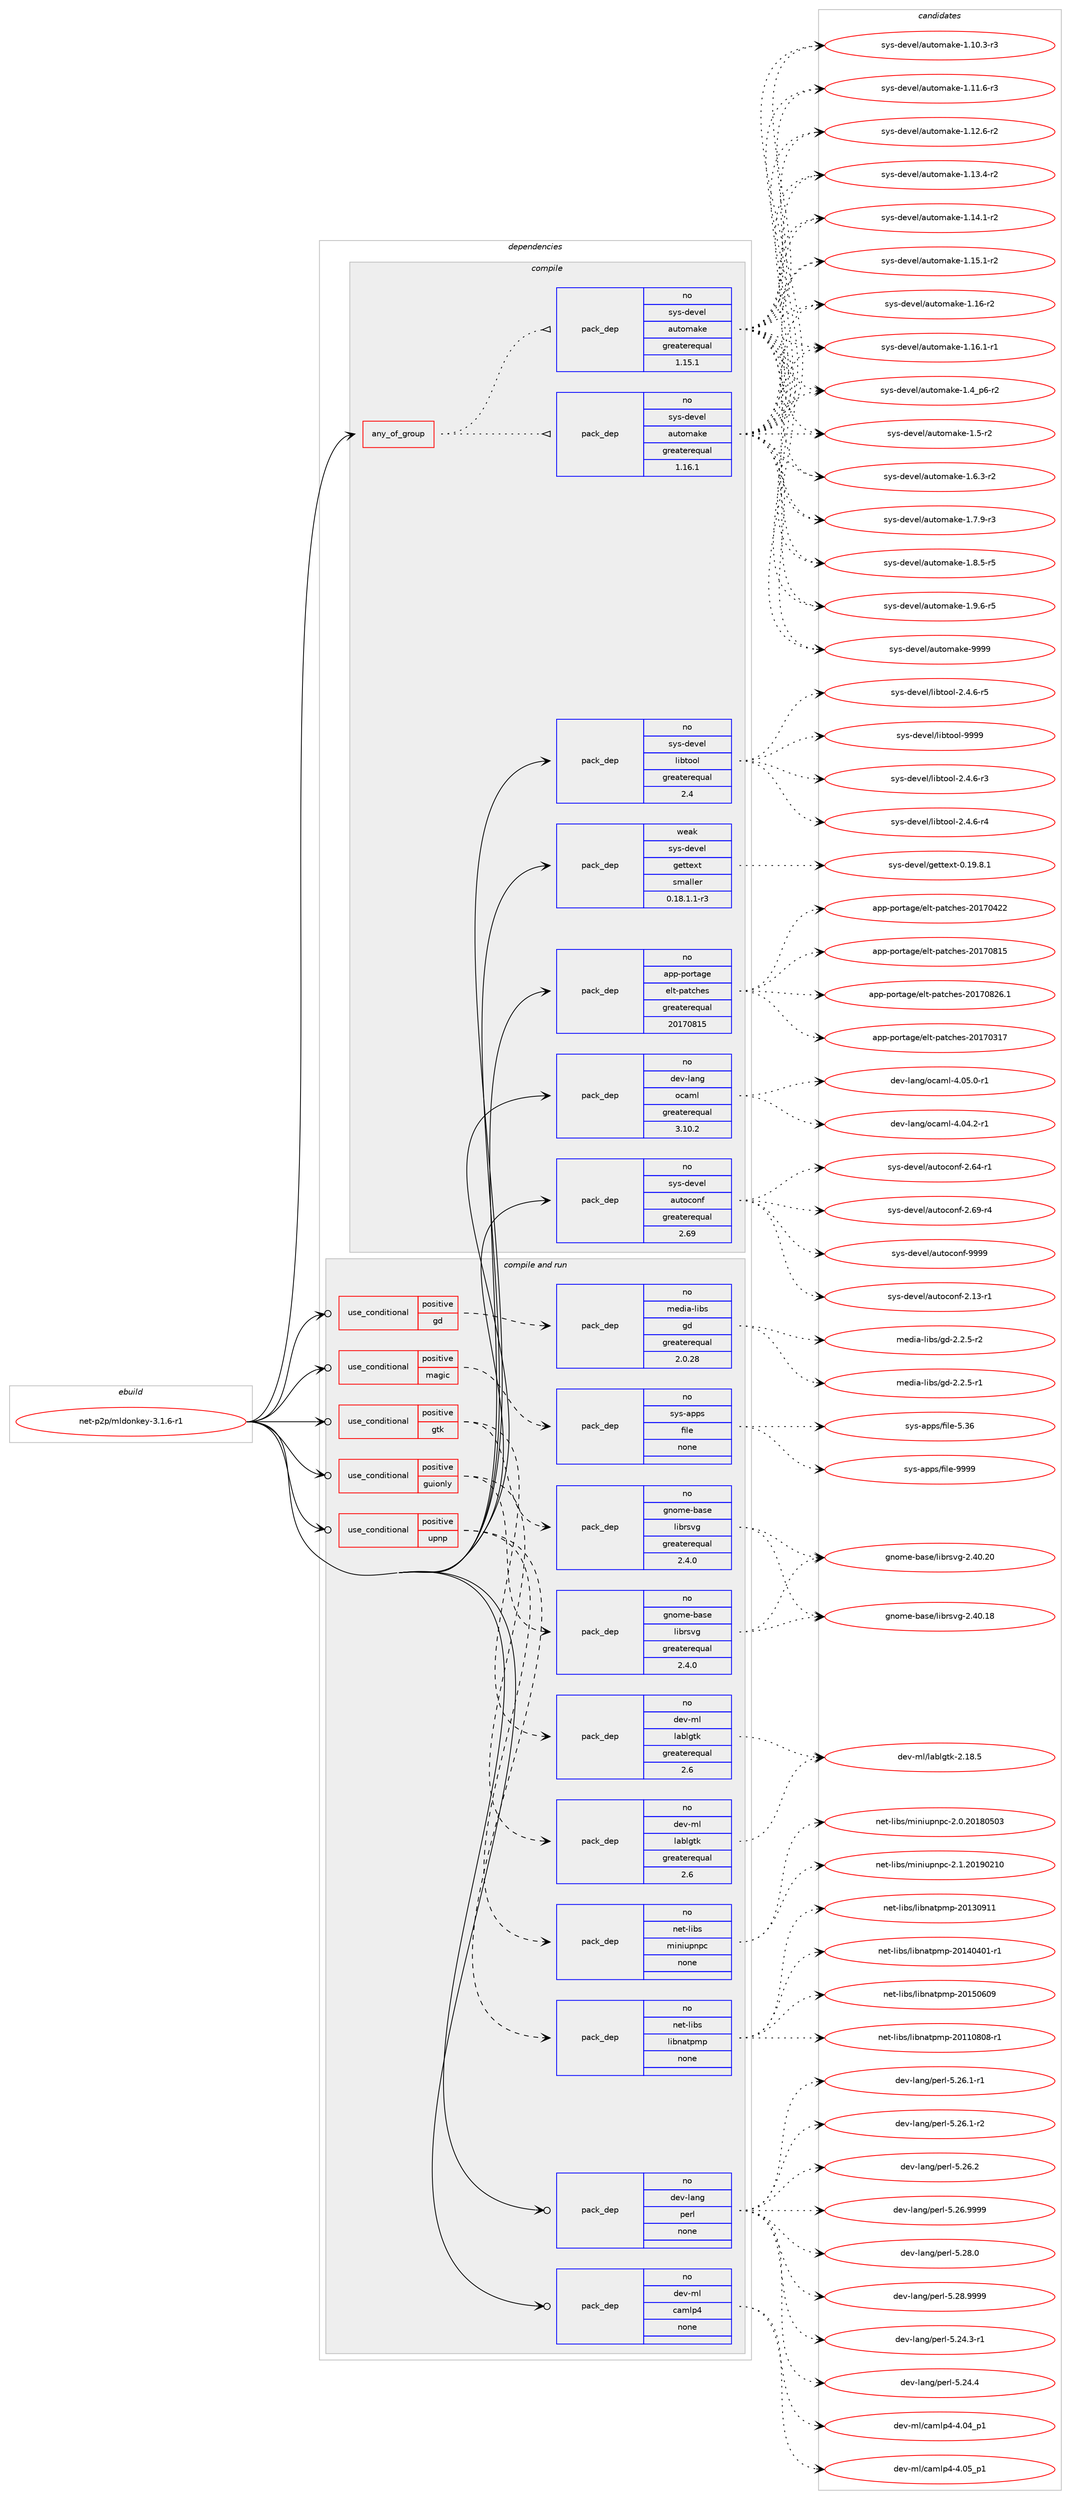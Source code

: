 digraph prolog {

# *************
# Graph options
# *************

newrank=true;
concentrate=true;
compound=true;
graph [rankdir=LR,fontname=Helvetica,fontsize=10,ranksep=1.5];#, ranksep=2.5, nodesep=0.2];
edge  [arrowhead=vee];
node  [fontname=Helvetica,fontsize=10];

# **********
# The ebuild
# **********

subgraph cluster_leftcol {
color=gray;
rank=same;
label=<<i>ebuild</i>>;
id [label="net-p2p/mldonkey-3.1.6-r1", color=red, width=4, href="../net-p2p/mldonkey-3.1.6-r1.svg"];
}

# ****************
# The dependencies
# ****************

subgraph cluster_midcol {
color=gray;
label=<<i>dependencies</i>>;
subgraph cluster_compile {
fillcolor="#eeeeee";
style=filled;
label=<<i>compile</i>>;
subgraph any26553 {
dependency1675803 [label=<<TABLE BORDER="0" CELLBORDER="1" CELLSPACING="0" CELLPADDING="4"><TR><TD CELLPADDING="10">any_of_group</TD></TR></TABLE>>, shape=none, color=red];subgraph pack1198360 {
dependency1675804 [label=<<TABLE BORDER="0" CELLBORDER="1" CELLSPACING="0" CELLPADDING="4" WIDTH="220"><TR><TD ROWSPAN="6" CELLPADDING="30">pack_dep</TD></TR><TR><TD WIDTH="110">no</TD></TR><TR><TD>sys-devel</TD></TR><TR><TD>automake</TD></TR><TR><TD>greaterequal</TD></TR><TR><TD>1.16.1</TD></TR></TABLE>>, shape=none, color=blue];
}
dependency1675803:e -> dependency1675804:w [weight=20,style="dotted",arrowhead="oinv"];
subgraph pack1198361 {
dependency1675805 [label=<<TABLE BORDER="0" CELLBORDER="1" CELLSPACING="0" CELLPADDING="4" WIDTH="220"><TR><TD ROWSPAN="6" CELLPADDING="30">pack_dep</TD></TR><TR><TD WIDTH="110">no</TD></TR><TR><TD>sys-devel</TD></TR><TR><TD>automake</TD></TR><TR><TD>greaterequal</TD></TR><TR><TD>1.15.1</TD></TR></TABLE>>, shape=none, color=blue];
}
dependency1675803:e -> dependency1675805:w [weight=20,style="dotted",arrowhead="oinv"];
}
id:e -> dependency1675803:w [weight=20,style="solid",arrowhead="vee"];
subgraph pack1198362 {
dependency1675806 [label=<<TABLE BORDER="0" CELLBORDER="1" CELLSPACING="0" CELLPADDING="4" WIDTH="220"><TR><TD ROWSPAN="6" CELLPADDING="30">pack_dep</TD></TR><TR><TD WIDTH="110">no</TD></TR><TR><TD>app-portage</TD></TR><TR><TD>elt-patches</TD></TR><TR><TD>greaterequal</TD></TR><TR><TD>20170815</TD></TR></TABLE>>, shape=none, color=blue];
}
id:e -> dependency1675806:w [weight=20,style="solid",arrowhead="vee"];
subgraph pack1198363 {
dependency1675807 [label=<<TABLE BORDER="0" CELLBORDER="1" CELLSPACING="0" CELLPADDING="4" WIDTH="220"><TR><TD ROWSPAN="6" CELLPADDING="30">pack_dep</TD></TR><TR><TD WIDTH="110">no</TD></TR><TR><TD>dev-lang</TD></TR><TR><TD>ocaml</TD></TR><TR><TD>greaterequal</TD></TR><TR><TD>3.10.2</TD></TR></TABLE>>, shape=none, color=blue];
}
id:e -> dependency1675807:w [weight=20,style="solid",arrowhead="vee"];
subgraph pack1198364 {
dependency1675808 [label=<<TABLE BORDER="0" CELLBORDER="1" CELLSPACING="0" CELLPADDING="4" WIDTH="220"><TR><TD ROWSPAN="6" CELLPADDING="30">pack_dep</TD></TR><TR><TD WIDTH="110">no</TD></TR><TR><TD>sys-devel</TD></TR><TR><TD>autoconf</TD></TR><TR><TD>greaterequal</TD></TR><TR><TD>2.69</TD></TR></TABLE>>, shape=none, color=blue];
}
id:e -> dependency1675808:w [weight=20,style="solid",arrowhead="vee"];
subgraph pack1198365 {
dependency1675809 [label=<<TABLE BORDER="0" CELLBORDER="1" CELLSPACING="0" CELLPADDING="4" WIDTH="220"><TR><TD ROWSPAN="6" CELLPADDING="30">pack_dep</TD></TR><TR><TD WIDTH="110">no</TD></TR><TR><TD>sys-devel</TD></TR><TR><TD>libtool</TD></TR><TR><TD>greaterequal</TD></TR><TR><TD>2.4</TD></TR></TABLE>>, shape=none, color=blue];
}
id:e -> dependency1675809:w [weight=20,style="solid",arrowhead="vee"];
subgraph pack1198366 {
dependency1675810 [label=<<TABLE BORDER="0" CELLBORDER="1" CELLSPACING="0" CELLPADDING="4" WIDTH="220"><TR><TD ROWSPAN="6" CELLPADDING="30">pack_dep</TD></TR><TR><TD WIDTH="110">weak</TD></TR><TR><TD>sys-devel</TD></TR><TR><TD>gettext</TD></TR><TR><TD>smaller</TD></TR><TR><TD>0.18.1.1-r3</TD></TR></TABLE>>, shape=none, color=blue];
}
id:e -> dependency1675810:w [weight=20,style="solid",arrowhead="vee"];
}
subgraph cluster_compileandrun {
fillcolor="#eeeeee";
style=filled;
label=<<i>compile and run</i>>;
subgraph cond450057 {
dependency1675811 [label=<<TABLE BORDER="0" CELLBORDER="1" CELLSPACING="0" CELLPADDING="4"><TR><TD ROWSPAN="3" CELLPADDING="10">use_conditional</TD></TR><TR><TD>positive</TD></TR><TR><TD>gd</TD></TR></TABLE>>, shape=none, color=red];
subgraph pack1198367 {
dependency1675812 [label=<<TABLE BORDER="0" CELLBORDER="1" CELLSPACING="0" CELLPADDING="4" WIDTH="220"><TR><TD ROWSPAN="6" CELLPADDING="30">pack_dep</TD></TR><TR><TD WIDTH="110">no</TD></TR><TR><TD>media-libs</TD></TR><TR><TD>gd</TD></TR><TR><TD>greaterequal</TD></TR><TR><TD>2.0.28</TD></TR></TABLE>>, shape=none, color=blue];
}
dependency1675811:e -> dependency1675812:w [weight=20,style="dashed",arrowhead="vee"];
}
id:e -> dependency1675811:w [weight=20,style="solid",arrowhead="odotvee"];
subgraph cond450058 {
dependency1675813 [label=<<TABLE BORDER="0" CELLBORDER="1" CELLSPACING="0" CELLPADDING="4"><TR><TD ROWSPAN="3" CELLPADDING="10">use_conditional</TD></TR><TR><TD>positive</TD></TR><TR><TD>gtk</TD></TR></TABLE>>, shape=none, color=red];
subgraph pack1198368 {
dependency1675814 [label=<<TABLE BORDER="0" CELLBORDER="1" CELLSPACING="0" CELLPADDING="4" WIDTH="220"><TR><TD ROWSPAN="6" CELLPADDING="30">pack_dep</TD></TR><TR><TD WIDTH="110">no</TD></TR><TR><TD>gnome-base</TD></TR><TR><TD>librsvg</TD></TR><TR><TD>greaterequal</TD></TR><TR><TD>2.4.0</TD></TR></TABLE>>, shape=none, color=blue];
}
dependency1675813:e -> dependency1675814:w [weight=20,style="dashed",arrowhead="vee"];
subgraph pack1198369 {
dependency1675815 [label=<<TABLE BORDER="0" CELLBORDER="1" CELLSPACING="0" CELLPADDING="4" WIDTH="220"><TR><TD ROWSPAN="6" CELLPADDING="30">pack_dep</TD></TR><TR><TD WIDTH="110">no</TD></TR><TR><TD>dev-ml</TD></TR><TR><TD>lablgtk</TD></TR><TR><TD>greaterequal</TD></TR><TR><TD>2.6</TD></TR></TABLE>>, shape=none, color=blue];
}
dependency1675813:e -> dependency1675815:w [weight=20,style="dashed",arrowhead="vee"];
}
id:e -> dependency1675813:w [weight=20,style="solid",arrowhead="odotvee"];
subgraph cond450059 {
dependency1675816 [label=<<TABLE BORDER="0" CELLBORDER="1" CELLSPACING="0" CELLPADDING="4"><TR><TD ROWSPAN="3" CELLPADDING="10">use_conditional</TD></TR><TR><TD>positive</TD></TR><TR><TD>guionly</TD></TR></TABLE>>, shape=none, color=red];
subgraph pack1198370 {
dependency1675817 [label=<<TABLE BORDER="0" CELLBORDER="1" CELLSPACING="0" CELLPADDING="4" WIDTH="220"><TR><TD ROWSPAN="6" CELLPADDING="30">pack_dep</TD></TR><TR><TD WIDTH="110">no</TD></TR><TR><TD>gnome-base</TD></TR><TR><TD>librsvg</TD></TR><TR><TD>greaterequal</TD></TR><TR><TD>2.4.0</TD></TR></TABLE>>, shape=none, color=blue];
}
dependency1675816:e -> dependency1675817:w [weight=20,style="dashed",arrowhead="vee"];
subgraph pack1198371 {
dependency1675818 [label=<<TABLE BORDER="0" CELLBORDER="1" CELLSPACING="0" CELLPADDING="4" WIDTH="220"><TR><TD ROWSPAN="6" CELLPADDING="30">pack_dep</TD></TR><TR><TD WIDTH="110">no</TD></TR><TR><TD>dev-ml</TD></TR><TR><TD>lablgtk</TD></TR><TR><TD>greaterequal</TD></TR><TR><TD>2.6</TD></TR></TABLE>>, shape=none, color=blue];
}
dependency1675816:e -> dependency1675818:w [weight=20,style="dashed",arrowhead="vee"];
}
id:e -> dependency1675816:w [weight=20,style="solid",arrowhead="odotvee"];
subgraph cond450060 {
dependency1675819 [label=<<TABLE BORDER="0" CELLBORDER="1" CELLSPACING="0" CELLPADDING="4"><TR><TD ROWSPAN="3" CELLPADDING="10">use_conditional</TD></TR><TR><TD>positive</TD></TR><TR><TD>magic</TD></TR></TABLE>>, shape=none, color=red];
subgraph pack1198372 {
dependency1675820 [label=<<TABLE BORDER="0" CELLBORDER="1" CELLSPACING="0" CELLPADDING="4" WIDTH="220"><TR><TD ROWSPAN="6" CELLPADDING="30">pack_dep</TD></TR><TR><TD WIDTH="110">no</TD></TR><TR><TD>sys-apps</TD></TR><TR><TD>file</TD></TR><TR><TD>none</TD></TR><TR><TD></TD></TR></TABLE>>, shape=none, color=blue];
}
dependency1675819:e -> dependency1675820:w [weight=20,style="dashed",arrowhead="vee"];
}
id:e -> dependency1675819:w [weight=20,style="solid",arrowhead="odotvee"];
subgraph cond450061 {
dependency1675821 [label=<<TABLE BORDER="0" CELLBORDER="1" CELLSPACING="0" CELLPADDING="4"><TR><TD ROWSPAN="3" CELLPADDING="10">use_conditional</TD></TR><TR><TD>positive</TD></TR><TR><TD>upnp</TD></TR></TABLE>>, shape=none, color=red];
subgraph pack1198373 {
dependency1675822 [label=<<TABLE BORDER="0" CELLBORDER="1" CELLSPACING="0" CELLPADDING="4" WIDTH="220"><TR><TD ROWSPAN="6" CELLPADDING="30">pack_dep</TD></TR><TR><TD WIDTH="110">no</TD></TR><TR><TD>net-libs</TD></TR><TR><TD>miniupnpc</TD></TR><TR><TD>none</TD></TR><TR><TD></TD></TR></TABLE>>, shape=none, color=blue];
}
dependency1675821:e -> dependency1675822:w [weight=20,style="dashed",arrowhead="vee"];
subgraph pack1198374 {
dependency1675823 [label=<<TABLE BORDER="0" CELLBORDER="1" CELLSPACING="0" CELLPADDING="4" WIDTH="220"><TR><TD ROWSPAN="6" CELLPADDING="30">pack_dep</TD></TR><TR><TD WIDTH="110">no</TD></TR><TR><TD>net-libs</TD></TR><TR><TD>libnatpmp</TD></TR><TR><TD>none</TD></TR><TR><TD></TD></TR></TABLE>>, shape=none, color=blue];
}
dependency1675821:e -> dependency1675823:w [weight=20,style="dashed",arrowhead="vee"];
}
id:e -> dependency1675821:w [weight=20,style="solid",arrowhead="odotvee"];
subgraph pack1198375 {
dependency1675824 [label=<<TABLE BORDER="0" CELLBORDER="1" CELLSPACING="0" CELLPADDING="4" WIDTH="220"><TR><TD ROWSPAN="6" CELLPADDING="30">pack_dep</TD></TR><TR><TD WIDTH="110">no</TD></TR><TR><TD>dev-lang</TD></TR><TR><TD>perl</TD></TR><TR><TD>none</TD></TR><TR><TD></TD></TR></TABLE>>, shape=none, color=blue];
}
id:e -> dependency1675824:w [weight=20,style="solid",arrowhead="odotvee"];
subgraph pack1198376 {
dependency1675825 [label=<<TABLE BORDER="0" CELLBORDER="1" CELLSPACING="0" CELLPADDING="4" WIDTH="220"><TR><TD ROWSPAN="6" CELLPADDING="30">pack_dep</TD></TR><TR><TD WIDTH="110">no</TD></TR><TR><TD>dev-ml</TD></TR><TR><TD>camlp4</TD></TR><TR><TD>none</TD></TR><TR><TD></TD></TR></TABLE>>, shape=none, color=blue];
}
id:e -> dependency1675825:w [weight=20,style="solid",arrowhead="odotvee"];
}
subgraph cluster_run {
fillcolor="#eeeeee";
style=filled;
label=<<i>run</i>>;
}
}

# **************
# The candidates
# **************

subgraph cluster_choices {
rank=same;
color=gray;
label=<<i>candidates</i>>;

subgraph choice1198360 {
color=black;
nodesep=1;
choice11512111545100101118101108479711711611110997107101454946494846514511451 [label="sys-devel/automake-1.10.3-r3", color=red, width=4,href="../sys-devel/automake-1.10.3-r3.svg"];
choice11512111545100101118101108479711711611110997107101454946494946544511451 [label="sys-devel/automake-1.11.6-r3", color=red, width=4,href="../sys-devel/automake-1.11.6-r3.svg"];
choice11512111545100101118101108479711711611110997107101454946495046544511450 [label="sys-devel/automake-1.12.6-r2", color=red, width=4,href="../sys-devel/automake-1.12.6-r2.svg"];
choice11512111545100101118101108479711711611110997107101454946495146524511450 [label="sys-devel/automake-1.13.4-r2", color=red, width=4,href="../sys-devel/automake-1.13.4-r2.svg"];
choice11512111545100101118101108479711711611110997107101454946495246494511450 [label="sys-devel/automake-1.14.1-r2", color=red, width=4,href="../sys-devel/automake-1.14.1-r2.svg"];
choice11512111545100101118101108479711711611110997107101454946495346494511450 [label="sys-devel/automake-1.15.1-r2", color=red, width=4,href="../sys-devel/automake-1.15.1-r2.svg"];
choice1151211154510010111810110847971171161111099710710145494649544511450 [label="sys-devel/automake-1.16-r2", color=red, width=4,href="../sys-devel/automake-1.16-r2.svg"];
choice11512111545100101118101108479711711611110997107101454946495446494511449 [label="sys-devel/automake-1.16.1-r1", color=red, width=4,href="../sys-devel/automake-1.16.1-r1.svg"];
choice115121115451001011181011084797117116111109971071014549465295112544511450 [label="sys-devel/automake-1.4_p6-r2", color=red, width=4,href="../sys-devel/automake-1.4_p6-r2.svg"];
choice11512111545100101118101108479711711611110997107101454946534511450 [label="sys-devel/automake-1.5-r2", color=red, width=4,href="../sys-devel/automake-1.5-r2.svg"];
choice115121115451001011181011084797117116111109971071014549465446514511450 [label="sys-devel/automake-1.6.3-r2", color=red, width=4,href="../sys-devel/automake-1.6.3-r2.svg"];
choice115121115451001011181011084797117116111109971071014549465546574511451 [label="sys-devel/automake-1.7.9-r3", color=red, width=4,href="../sys-devel/automake-1.7.9-r3.svg"];
choice115121115451001011181011084797117116111109971071014549465646534511453 [label="sys-devel/automake-1.8.5-r5", color=red, width=4,href="../sys-devel/automake-1.8.5-r5.svg"];
choice115121115451001011181011084797117116111109971071014549465746544511453 [label="sys-devel/automake-1.9.6-r5", color=red, width=4,href="../sys-devel/automake-1.9.6-r5.svg"];
choice115121115451001011181011084797117116111109971071014557575757 [label="sys-devel/automake-9999", color=red, width=4,href="../sys-devel/automake-9999.svg"];
dependency1675804:e -> choice11512111545100101118101108479711711611110997107101454946494846514511451:w [style=dotted,weight="100"];
dependency1675804:e -> choice11512111545100101118101108479711711611110997107101454946494946544511451:w [style=dotted,weight="100"];
dependency1675804:e -> choice11512111545100101118101108479711711611110997107101454946495046544511450:w [style=dotted,weight="100"];
dependency1675804:e -> choice11512111545100101118101108479711711611110997107101454946495146524511450:w [style=dotted,weight="100"];
dependency1675804:e -> choice11512111545100101118101108479711711611110997107101454946495246494511450:w [style=dotted,weight="100"];
dependency1675804:e -> choice11512111545100101118101108479711711611110997107101454946495346494511450:w [style=dotted,weight="100"];
dependency1675804:e -> choice1151211154510010111810110847971171161111099710710145494649544511450:w [style=dotted,weight="100"];
dependency1675804:e -> choice11512111545100101118101108479711711611110997107101454946495446494511449:w [style=dotted,weight="100"];
dependency1675804:e -> choice115121115451001011181011084797117116111109971071014549465295112544511450:w [style=dotted,weight="100"];
dependency1675804:e -> choice11512111545100101118101108479711711611110997107101454946534511450:w [style=dotted,weight="100"];
dependency1675804:e -> choice115121115451001011181011084797117116111109971071014549465446514511450:w [style=dotted,weight="100"];
dependency1675804:e -> choice115121115451001011181011084797117116111109971071014549465546574511451:w [style=dotted,weight="100"];
dependency1675804:e -> choice115121115451001011181011084797117116111109971071014549465646534511453:w [style=dotted,weight="100"];
dependency1675804:e -> choice115121115451001011181011084797117116111109971071014549465746544511453:w [style=dotted,weight="100"];
dependency1675804:e -> choice115121115451001011181011084797117116111109971071014557575757:w [style=dotted,weight="100"];
}
subgraph choice1198361 {
color=black;
nodesep=1;
choice11512111545100101118101108479711711611110997107101454946494846514511451 [label="sys-devel/automake-1.10.3-r3", color=red, width=4,href="../sys-devel/automake-1.10.3-r3.svg"];
choice11512111545100101118101108479711711611110997107101454946494946544511451 [label="sys-devel/automake-1.11.6-r3", color=red, width=4,href="../sys-devel/automake-1.11.6-r3.svg"];
choice11512111545100101118101108479711711611110997107101454946495046544511450 [label="sys-devel/automake-1.12.6-r2", color=red, width=4,href="../sys-devel/automake-1.12.6-r2.svg"];
choice11512111545100101118101108479711711611110997107101454946495146524511450 [label="sys-devel/automake-1.13.4-r2", color=red, width=4,href="../sys-devel/automake-1.13.4-r2.svg"];
choice11512111545100101118101108479711711611110997107101454946495246494511450 [label="sys-devel/automake-1.14.1-r2", color=red, width=4,href="../sys-devel/automake-1.14.1-r2.svg"];
choice11512111545100101118101108479711711611110997107101454946495346494511450 [label="sys-devel/automake-1.15.1-r2", color=red, width=4,href="../sys-devel/automake-1.15.1-r2.svg"];
choice1151211154510010111810110847971171161111099710710145494649544511450 [label="sys-devel/automake-1.16-r2", color=red, width=4,href="../sys-devel/automake-1.16-r2.svg"];
choice11512111545100101118101108479711711611110997107101454946495446494511449 [label="sys-devel/automake-1.16.1-r1", color=red, width=4,href="../sys-devel/automake-1.16.1-r1.svg"];
choice115121115451001011181011084797117116111109971071014549465295112544511450 [label="sys-devel/automake-1.4_p6-r2", color=red, width=4,href="../sys-devel/automake-1.4_p6-r2.svg"];
choice11512111545100101118101108479711711611110997107101454946534511450 [label="sys-devel/automake-1.5-r2", color=red, width=4,href="../sys-devel/automake-1.5-r2.svg"];
choice115121115451001011181011084797117116111109971071014549465446514511450 [label="sys-devel/automake-1.6.3-r2", color=red, width=4,href="../sys-devel/automake-1.6.3-r2.svg"];
choice115121115451001011181011084797117116111109971071014549465546574511451 [label="sys-devel/automake-1.7.9-r3", color=red, width=4,href="../sys-devel/automake-1.7.9-r3.svg"];
choice115121115451001011181011084797117116111109971071014549465646534511453 [label="sys-devel/automake-1.8.5-r5", color=red, width=4,href="../sys-devel/automake-1.8.5-r5.svg"];
choice115121115451001011181011084797117116111109971071014549465746544511453 [label="sys-devel/automake-1.9.6-r5", color=red, width=4,href="../sys-devel/automake-1.9.6-r5.svg"];
choice115121115451001011181011084797117116111109971071014557575757 [label="sys-devel/automake-9999", color=red, width=4,href="../sys-devel/automake-9999.svg"];
dependency1675805:e -> choice11512111545100101118101108479711711611110997107101454946494846514511451:w [style=dotted,weight="100"];
dependency1675805:e -> choice11512111545100101118101108479711711611110997107101454946494946544511451:w [style=dotted,weight="100"];
dependency1675805:e -> choice11512111545100101118101108479711711611110997107101454946495046544511450:w [style=dotted,weight="100"];
dependency1675805:e -> choice11512111545100101118101108479711711611110997107101454946495146524511450:w [style=dotted,weight="100"];
dependency1675805:e -> choice11512111545100101118101108479711711611110997107101454946495246494511450:w [style=dotted,weight="100"];
dependency1675805:e -> choice11512111545100101118101108479711711611110997107101454946495346494511450:w [style=dotted,weight="100"];
dependency1675805:e -> choice1151211154510010111810110847971171161111099710710145494649544511450:w [style=dotted,weight="100"];
dependency1675805:e -> choice11512111545100101118101108479711711611110997107101454946495446494511449:w [style=dotted,weight="100"];
dependency1675805:e -> choice115121115451001011181011084797117116111109971071014549465295112544511450:w [style=dotted,weight="100"];
dependency1675805:e -> choice11512111545100101118101108479711711611110997107101454946534511450:w [style=dotted,weight="100"];
dependency1675805:e -> choice115121115451001011181011084797117116111109971071014549465446514511450:w [style=dotted,weight="100"];
dependency1675805:e -> choice115121115451001011181011084797117116111109971071014549465546574511451:w [style=dotted,weight="100"];
dependency1675805:e -> choice115121115451001011181011084797117116111109971071014549465646534511453:w [style=dotted,weight="100"];
dependency1675805:e -> choice115121115451001011181011084797117116111109971071014549465746544511453:w [style=dotted,weight="100"];
dependency1675805:e -> choice115121115451001011181011084797117116111109971071014557575757:w [style=dotted,weight="100"];
}
subgraph choice1198362 {
color=black;
nodesep=1;
choice97112112451121111141169710310147101108116451129711699104101115455048495548514955 [label="app-portage/elt-patches-20170317", color=red, width=4,href="../app-portage/elt-patches-20170317.svg"];
choice97112112451121111141169710310147101108116451129711699104101115455048495548525050 [label="app-portage/elt-patches-20170422", color=red, width=4,href="../app-portage/elt-patches-20170422.svg"];
choice97112112451121111141169710310147101108116451129711699104101115455048495548564953 [label="app-portage/elt-patches-20170815", color=red, width=4,href="../app-portage/elt-patches-20170815.svg"];
choice971121124511211111411697103101471011081164511297116991041011154550484955485650544649 [label="app-portage/elt-patches-20170826.1", color=red, width=4,href="../app-portage/elt-patches-20170826.1.svg"];
dependency1675806:e -> choice97112112451121111141169710310147101108116451129711699104101115455048495548514955:w [style=dotted,weight="100"];
dependency1675806:e -> choice97112112451121111141169710310147101108116451129711699104101115455048495548525050:w [style=dotted,weight="100"];
dependency1675806:e -> choice97112112451121111141169710310147101108116451129711699104101115455048495548564953:w [style=dotted,weight="100"];
dependency1675806:e -> choice971121124511211111411697103101471011081164511297116991041011154550484955485650544649:w [style=dotted,weight="100"];
}
subgraph choice1198363 {
color=black;
nodesep=1;
choice1001011184510897110103471119997109108455246485246504511449 [label="dev-lang/ocaml-4.04.2-r1", color=red, width=4,href="../dev-lang/ocaml-4.04.2-r1.svg"];
choice1001011184510897110103471119997109108455246485346484511449 [label="dev-lang/ocaml-4.05.0-r1", color=red, width=4,href="../dev-lang/ocaml-4.05.0-r1.svg"];
dependency1675807:e -> choice1001011184510897110103471119997109108455246485246504511449:w [style=dotted,weight="100"];
dependency1675807:e -> choice1001011184510897110103471119997109108455246485346484511449:w [style=dotted,weight="100"];
}
subgraph choice1198364 {
color=black;
nodesep=1;
choice1151211154510010111810110847971171161119911111010245504649514511449 [label="sys-devel/autoconf-2.13-r1", color=red, width=4,href="../sys-devel/autoconf-2.13-r1.svg"];
choice1151211154510010111810110847971171161119911111010245504654524511449 [label="sys-devel/autoconf-2.64-r1", color=red, width=4,href="../sys-devel/autoconf-2.64-r1.svg"];
choice1151211154510010111810110847971171161119911111010245504654574511452 [label="sys-devel/autoconf-2.69-r4", color=red, width=4,href="../sys-devel/autoconf-2.69-r4.svg"];
choice115121115451001011181011084797117116111991111101024557575757 [label="sys-devel/autoconf-9999", color=red, width=4,href="../sys-devel/autoconf-9999.svg"];
dependency1675808:e -> choice1151211154510010111810110847971171161119911111010245504649514511449:w [style=dotted,weight="100"];
dependency1675808:e -> choice1151211154510010111810110847971171161119911111010245504654524511449:w [style=dotted,weight="100"];
dependency1675808:e -> choice1151211154510010111810110847971171161119911111010245504654574511452:w [style=dotted,weight="100"];
dependency1675808:e -> choice115121115451001011181011084797117116111991111101024557575757:w [style=dotted,weight="100"];
}
subgraph choice1198365 {
color=black;
nodesep=1;
choice1151211154510010111810110847108105981161111111084550465246544511451 [label="sys-devel/libtool-2.4.6-r3", color=red, width=4,href="../sys-devel/libtool-2.4.6-r3.svg"];
choice1151211154510010111810110847108105981161111111084550465246544511452 [label="sys-devel/libtool-2.4.6-r4", color=red, width=4,href="../sys-devel/libtool-2.4.6-r4.svg"];
choice1151211154510010111810110847108105981161111111084550465246544511453 [label="sys-devel/libtool-2.4.6-r5", color=red, width=4,href="../sys-devel/libtool-2.4.6-r5.svg"];
choice1151211154510010111810110847108105981161111111084557575757 [label="sys-devel/libtool-9999", color=red, width=4,href="../sys-devel/libtool-9999.svg"];
dependency1675809:e -> choice1151211154510010111810110847108105981161111111084550465246544511451:w [style=dotted,weight="100"];
dependency1675809:e -> choice1151211154510010111810110847108105981161111111084550465246544511452:w [style=dotted,weight="100"];
dependency1675809:e -> choice1151211154510010111810110847108105981161111111084550465246544511453:w [style=dotted,weight="100"];
dependency1675809:e -> choice1151211154510010111810110847108105981161111111084557575757:w [style=dotted,weight="100"];
}
subgraph choice1198366 {
color=black;
nodesep=1;
choice1151211154510010111810110847103101116116101120116454846495746564649 [label="sys-devel/gettext-0.19.8.1", color=red, width=4,href="../sys-devel/gettext-0.19.8.1.svg"];
dependency1675810:e -> choice1151211154510010111810110847103101116116101120116454846495746564649:w [style=dotted,weight="100"];
}
subgraph choice1198367 {
color=black;
nodesep=1;
choice109101100105974510810598115471031004550465046534511449 [label="media-libs/gd-2.2.5-r1", color=red, width=4,href="../media-libs/gd-2.2.5-r1.svg"];
choice109101100105974510810598115471031004550465046534511450 [label="media-libs/gd-2.2.5-r2", color=red, width=4,href="../media-libs/gd-2.2.5-r2.svg"];
dependency1675812:e -> choice109101100105974510810598115471031004550465046534511449:w [style=dotted,weight="100"];
dependency1675812:e -> choice109101100105974510810598115471031004550465046534511450:w [style=dotted,weight="100"];
}
subgraph choice1198368 {
color=black;
nodesep=1;
choice10311011110910145989711510147108105981141151181034550465248464956 [label="gnome-base/librsvg-2.40.18", color=red, width=4,href="../gnome-base/librsvg-2.40.18.svg"];
choice10311011110910145989711510147108105981141151181034550465248465048 [label="gnome-base/librsvg-2.40.20", color=red, width=4,href="../gnome-base/librsvg-2.40.20.svg"];
dependency1675814:e -> choice10311011110910145989711510147108105981141151181034550465248464956:w [style=dotted,weight="100"];
dependency1675814:e -> choice10311011110910145989711510147108105981141151181034550465248465048:w [style=dotted,weight="100"];
}
subgraph choice1198369 {
color=black;
nodesep=1;
choice1001011184510910847108979810810311610745504649564653 [label="dev-ml/lablgtk-2.18.5", color=red, width=4,href="../dev-ml/lablgtk-2.18.5.svg"];
dependency1675815:e -> choice1001011184510910847108979810810311610745504649564653:w [style=dotted,weight="100"];
}
subgraph choice1198370 {
color=black;
nodesep=1;
choice10311011110910145989711510147108105981141151181034550465248464956 [label="gnome-base/librsvg-2.40.18", color=red, width=4,href="../gnome-base/librsvg-2.40.18.svg"];
choice10311011110910145989711510147108105981141151181034550465248465048 [label="gnome-base/librsvg-2.40.20", color=red, width=4,href="../gnome-base/librsvg-2.40.20.svg"];
dependency1675817:e -> choice10311011110910145989711510147108105981141151181034550465248464956:w [style=dotted,weight="100"];
dependency1675817:e -> choice10311011110910145989711510147108105981141151181034550465248465048:w [style=dotted,weight="100"];
}
subgraph choice1198371 {
color=black;
nodesep=1;
choice1001011184510910847108979810810311610745504649564653 [label="dev-ml/lablgtk-2.18.5", color=red, width=4,href="../dev-ml/lablgtk-2.18.5.svg"];
dependency1675818:e -> choice1001011184510910847108979810810311610745504649564653:w [style=dotted,weight="100"];
}
subgraph choice1198372 {
color=black;
nodesep=1;
choice1151211154597112112115471021051081014553465154 [label="sys-apps/file-5.36", color=red, width=4,href="../sys-apps/file-5.36.svg"];
choice1151211154597112112115471021051081014557575757 [label="sys-apps/file-9999", color=red, width=4,href="../sys-apps/file-9999.svg"];
dependency1675820:e -> choice1151211154597112112115471021051081014553465154:w [style=dotted,weight="100"];
dependency1675820:e -> choice1151211154597112112115471021051081014557575757:w [style=dotted,weight="100"];
}
subgraph choice1198373 {
color=black;
nodesep=1;
choice1101011164510810598115471091051101051171121101129945504648465048495648534851 [label="net-libs/miniupnpc-2.0.20180503", color=red, width=4,href="../net-libs/miniupnpc-2.0.20180503.svg"];
choice1101011164510810598115471091051101051171121101129945504649465048495748504948 [label="net-libs/miniupnpc-2.1.20190210", color=red, width=4,href="../net-libs/miniupnpc-2.1.20190210.svg"];
dependency1675822:e -> choice1101011164510810598115471091051101051171121101129945504648465048495648534851:w [style=dotted,weight="100"];
dependency1675822:e -> choice1101011164510810598115471091051101051171121101129945504649465048495748504948:w [style=dotted,weight="100"];
}
subgraph choice1198374 {
color=black;
nodesep=1;
choice11010111645108105981154710810598110971161121091124550484949485648564511449 [label="net-libs/libnatpmp-20110808-r1", color=red, width=4,href="../net-libs/libnatpmp-20110808-r1.svg"];
choice1101011164510810598115471081059811097116112109112455048495148574949 [label="net-libs/libnatpmp-20130911", color=red, width=4,href="../net-libs/libnatpmp-20130911.svg"];
choice11010111645108105981154710810598110971161121091124550484952485248494511449 [label="net-libs/libnatpmp-20140401-r1", color=red, width=4,href="../net-libs/libnatpmp-20140401-r1.svg"];
choice1101011164510810598115471081059811097116112109112455048495348544857 [label="net-libs/libnatpmp-20150609", color=red, width=4,href="../net-libs/libnatpmp-20150609.svg"];
dependency1675823:e -> choice11010111645108105981154710810598110971161121091124550484949485648564511449:w [style=dotted,weight="100"];
dependency1675823:e -> choice1101011164510810598115471081059811097116112109112455048495148574949:w [style=dotted,weight="100"];
dependency1675823:e -> choice11010111645108105981154710810598110971161121091124550484952485248494511449:w [style=dotted,weight="100"];
dependency1675823:e -> choice1101011164510810598115471081059811097116112109112455048495348544857:w [style=dotted,weight="100"];
}
subgraph choice1198375 {
color=black;
nodesep=1;
choice100101118451089711010347112101114108455346505246514511449 [label="dev-lang/perl-5.24.3-r1", color=red, width=4,href="../dev-lang/perl-5.24.3-r1.svg"];
choice10010111845108971101034711210111410845534650524652 [label="dev-lang/perl-5.24.4", color=red, width=4,href="../dev-lang/perl-5.24.4.svg"];
choice100101118451089711010347112101114108455346505446494511449 [label="dev-lang/perl-5.26.1-r1", color=red, width=4,href="../dev-lang/perl-5.26.1-r1.svg"];
choice100101118451089711010347112101114108455346505446494511450 [label="dev-lang/perl-5.26.1-r2", color=red, width=4,href="../dev-lang/perl-5.26.1-r2.svg"];
choice10010111845108971101034711210111410845534650544650 [label="dev-lang/perl-5.26.2", color=red, width=4,href="../dev-lang/perl-5.26.2.svg"];
choice10010111845108971101034711210111410845534650544657575757 [label="dev-lang/perl-5.26.9999", color=red, width=4,href="../dev-lang/perl-5.26.9999.svg"];
choice10010111845108971101034711210111410845534650564648 [label="dev-lang/perl-5.28.0", color=red, width=4,href="../dev-lang/perl-5.28.0.svg"];
choice10010111845108971101034711210111410845534650564657575757 [label="dev-lang/perl-5.28.9999", color=red, width=4,href="../dev-lang/perl-5.28.9999.svg"];
dependency1675824:e -> choice100101118451089711010347112101114108455346505246514511449:w [style=dotted,weight="100"];
dependency1675824:e -> choice10010111845108971101034711210111410845534650524652:w [style=dotted,weight="100"];
dependency1675824:e -> choice100101118451089711010347112101114108455346505446494511449:w [style=dotted,weight="100"];
dependency1675824:e -> choice100101118451089711010347112101114108455346505446494511450:w [style=dotted,weight="100"];
dependency1675824:e -> choice10010111845108971101034711210111410845534650544650:w [style=dotted,weight="100"];
dependency1675824:e -> choice10010111845108971101034711210111410845534650544657575757:w [style=dotted,weight="100"];
dependency1675824:e -> choice10010111845108971101034711210111410845534650564648:w [style=dotted,weight="100"];
dependency1675824:e -> choice10010111845108971101034711210111410845534650564657575757:w [style=dotted,weight="100"];
}
subgraph choice1198376 {
color=black;
nodesep=1;
choice100101118451091084799971091081125245524648529511249 [label="dev-ml/camlp4-4.04_p1", color=red, width=4,href="../dev-ml/camlp4-4.04_p1.svg"];
choice100101118451091084799971091081125245524648539511249 [label="dev-ml/camlp4-4.05_p1", color=red, width=4,href="../dev-ml/camlp4-4.05_p1.svg"];
dependency1675825:e -> choice100101118451091084799971091081125245524648529511249:w [style=dotted,weight="100"];
dependency1675825:e -> choice100101118451091084799971091081125245524648539511249:w [style=dotted,weight="100"];
}
}

}
